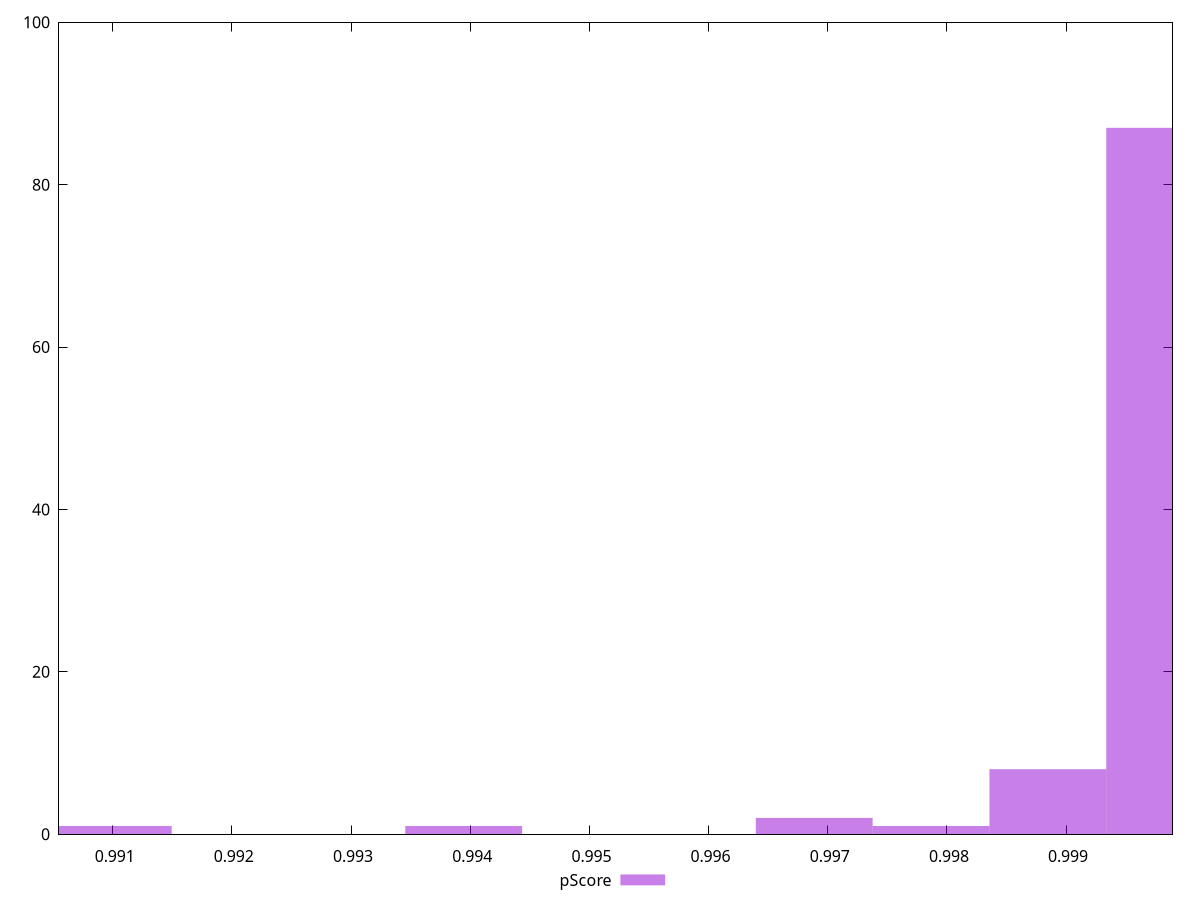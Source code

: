 reset

$pScore <<EOF
0.998846784742277 8
0.999827007298452 87
0.9968863396299271 2
0.9939456719614023 1
0.9910050042928774 1
0.997866562186102 1
EOF

set key outside below
set boxwidth 0.0009802225561749529
set xrange [0.9905499686843052:0.999892528087085]
set yrange [0:100]
set trange [0:100]
set style fill transparent solid 0.5 noborder
set terminal svg size 640, 490 enhanced background rgb 'white'
set output "report_00026_2021-02-22T21:38:55.199Z/mainthread-work-breakdown/samples/pages+cached+noadtech+nomedia/pScore/histogram.svg"

plot $pScore title "pScore" with boxes

reset
